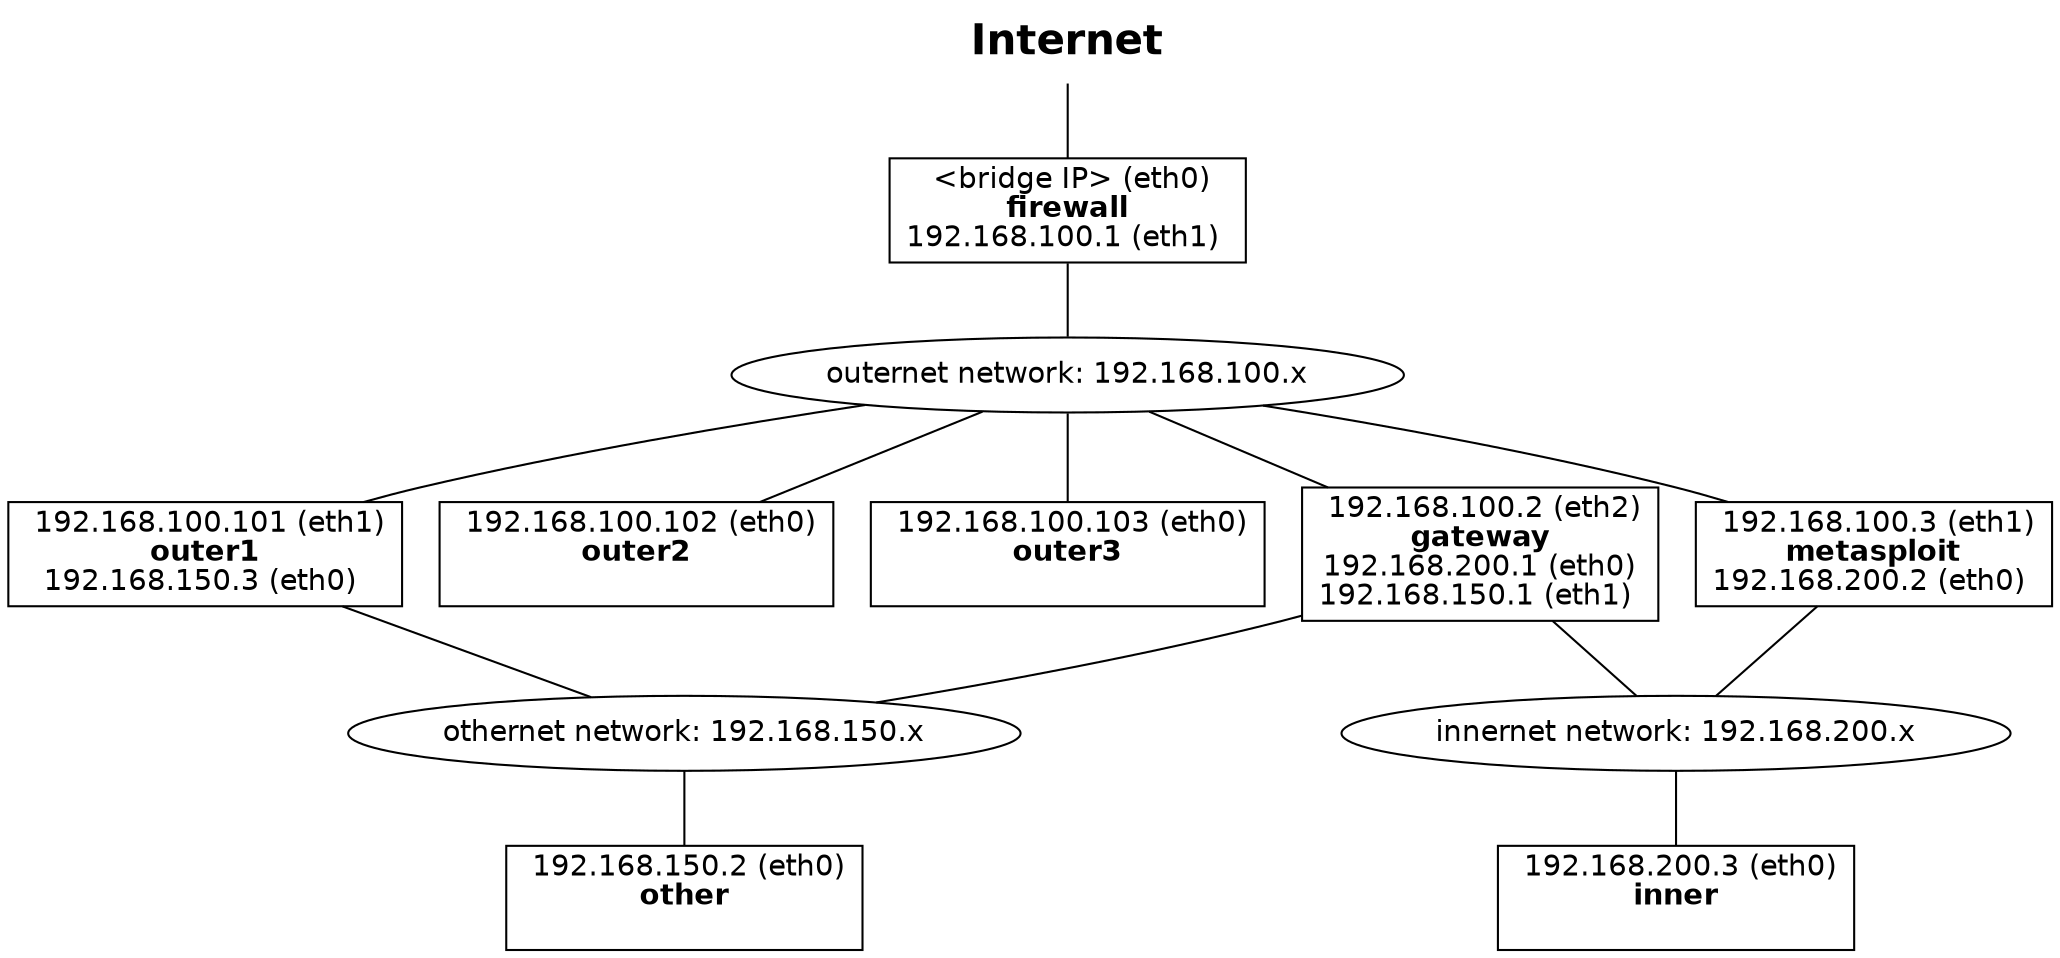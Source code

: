 graph network {
    graph [fontname = "Helvetica"];
    node [fontname = "Helvetica",shape=rect];
    edge [fontname = "Helvetica"];

    outer_network [shape=box,label="outernet network: 192.168.100.x",shape=oval];
    inner_network [shape=box,label="innernet network: 192.168.200.x",shape=oval];
    other_network [shape=box,label="othernet network: 192.168.150.x",shape=oval];

    internet [label=< <b>Internet</b> >,shape=plaintext,fontsize=20];
    firewall [label=< &lt;bridge IP&gt; (eth0)<br/><b>firewall</b><br/>192.168.100.1 (eth1) >];
    outer1 [label=< 192.168.100.101 (eth1)<br/><b>outer1</b><br/>192.168.150.3 (eth0) >];
    outer2 [label=< 192.168.100.102 (eth0)<br/><b>outer2</b><br/> >];
    outer3 [label=< 192.168.100.103 (eth0)<br/><b>outer3</b><br/> >];
    gateway [label=< 192.168.100.2 (eth2)<br/><b>gateway</b><br/>192.168.200.1 (eth0)<br/>192.168.150.1 (eth1) >];
    metasploit [label=< 192.168.100.3 (eth1)<br/><b>metasploit</b><br/>192.168.200.2 (eth0) >];
    inner [label=< 192.168.200.3 (eth0)<br/><b>inner</b><br/> >];
    other [label=< 192.168.150.2 (eth0)<br/><b>other</b><br/> >];

    internet -- firewall;
    firewall -- outer_network;
    outer_network -- outer1;
    outer_network -- outer2;
    outer_network -- outer3;
    outer_network -- metasploit;
    metasploit -- inner_network;
    outer_network -- gateway;
    gateway -- inner_network;
    inner_network -- inner;
    other_network -- gateway;
    other_network -- other;
    outer1 -- other_network;

    {rank=same other_network inner_network}
    {rank=same outer1 outer2 outer3 gateway metasploit}

}

graph network_compact {
    graph [fontname = "Helvetica"];
    node [fontname = "Helvetica",shape=rect];
    edge [fontname = "Helvetica"];

    outer_network [shape=box,label="outernet network: 192.168.100.x",shape=oval];
    inner_network [shape=box,label="innernet network: 192.168.200.x",shape=oval];
    other_network [shape=box,label="othernet network: 192.168.150.x",shape=oval];

    internet [label=< <b>Internet</b> >,shape=plaintext,fontsize=20];
    firewall [label=< &lt;bridge IP&gt; (eth0)<br/><b>firewall</b><br/>192.168.100.1 (eth1) >];
    outer1 [label=< 192.168.100.101 (eth0)<br/><b>outer1</b><br/>  >];
    outer2 [label=< 192.168.100.102 (eth0)<br/><b>outer2</b><br/>  >];
    outer3 [label=< 192.168.100.103 (eth0)<br/><b>outer3</b><br/>  >];
    gateway [label=< 192.168.100.2 (eth2)<br/><b>gateway</b><br/>192.168.200.1 (eth0)<br/>192.168.150.1 (eth1) >];
    metasploit [label=< 192.168.100.3 (eth1)<br/><b>metasploit</b><br/>192.168.200.2 (eth0) >];
    inner [label=< 192.168.200.3 (eth0)<br/><b>inner</b><br/>  >];
    other [label=< 192.168.150.2 (eth0)<br/><b>other</b><br/>  >];

    internet -- firewall;
    firewall -- outer_network;
    outer_network -- outer1;
    outer_network -- outer2;
    outer_network -- outer3;
    outer_network -- metasploit;
    metasploit -- inner_network;
    outer_network -- gateway;
    gateway -- inner_network;
    inner_network -- inner;
    other_network -- gateway;
    other_network -- other;
    outer1 -- other_network;

    {rank=same firewall internet}
    {rank=same outer1 outer2 outer3 gateway metasploit}
    {rank=same other other_network inner inner_network}

}

digraph network_for_routing {
    graph [fontname = "Helvetica"];
    node [fontname = "Helvetica",shape=rect];
    edge [fontname = "Helvetica"];
    rankdir="TB";

    firewall [label=< &lt;bridge IP&gt; (eth0)<br/><b>firewall</b><br/>192.168.100.1 (eth1) >];
    outer_network [shape=box,label="outernet network: 192.168.100.x",shape=oval];
    outer1 [label=< 192.168.100.101 (eth1)<br/><b>outer1</b><br/>192.168.150.3 (eth0) >];
    gateway [label=< 192.168.100.2 (eth2)<br/><b>gateway</b><br/>192.168.200.1 (eth0)<br/>192.168.150.1 (eth1) >];
    other_network [shape=box,label="othernet network: 192.168.150.x",shape=oval];
    other [label=< 192.168.150.2 (eth0)<br/><b>other</b><br/> >];

    firewall -> outer_network [dir=back];
    outer_network -> outer1 [color=red,dir=back,fontcolor=red,label=" *"];
    gateway -> outer_network;
    other_network -> gateway;
    other_network -> other [dir=back];
    outer1 -> other_network [color=red,dir=back,fontcolor=red,label="*"];

    {rank=same outer1 gateway}
    {rank=min firewall}
    {rank=max other}

}